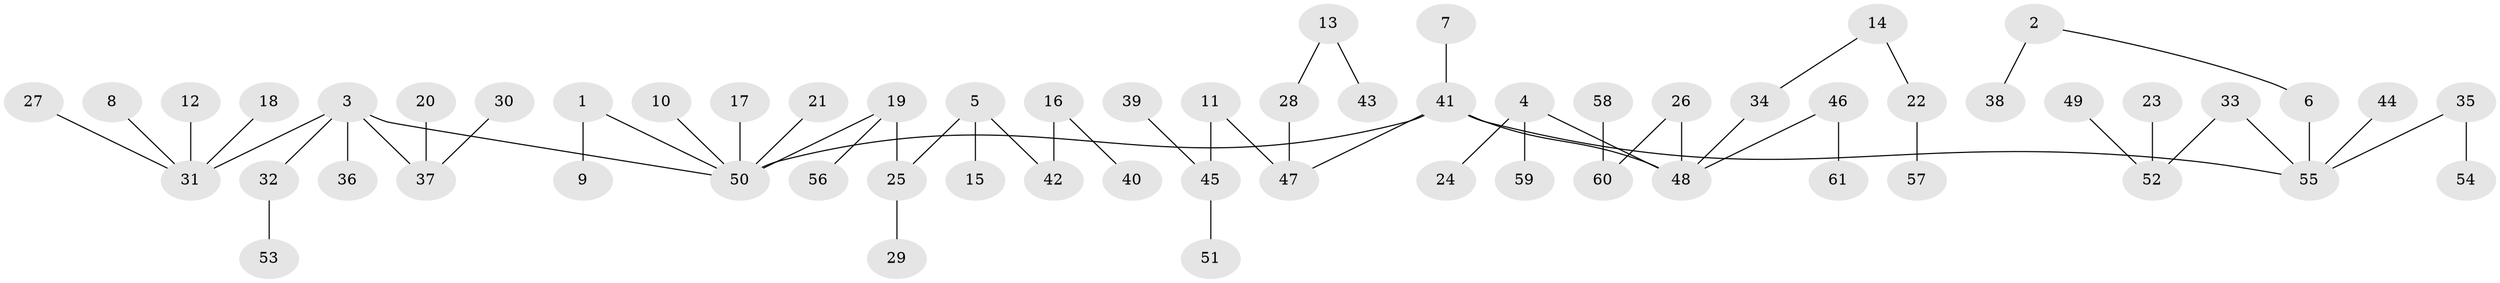 // original degree distribution, {4: 0.03278688524590164, 2: 0.27049180327868855, 9: 0.00819672131147541, 6: 0.02459016393442623, 3: 0.18032786885245902, 1: 0.4672131147540984, 5: 0.01639344262295082}
// Generated by graph-tools (version 1.1) at 2025/26/03/09/25 03:26:26]
// undirected, 61 vertices, 60 edges
graph export_dot {
graph [start="1"]
  node [color=gray90,style=filled];
  1;
  2;
  3;
  4;
  5;
  6;
  7;
  8;
  9;
  10;
  11;
  12;
  13;
  14;
  15;
  16;
  17;
  18;
  19;
  20;
  21;
  22;
  23;
  24;
  25;
  26;
  27;
  28;
  29;
  30;
  31;
  32;
  33;
  34;
  35;
  36;
  37;
  38;
  39;
  40;
  41;
  42;
  43;
  44;
  45;
  46;
  47;
  48;
  49;
  50;
  51;
  52;
  53;
  54;
  55;
  56;
  57;
  58;
  59;
  60;
  61;
  1 -- 9 [weight=1.0];
  1 -- 50 [weight=1.0];
  2 -- 6 [weight=1.0];
  2 -- 38 [weight=1.0];
  3 -- 31 [weight=1.0];
  3 -- 32 [weight=1.0];
  3 -- 36 [weight=1.0];
  3 -- 37 [weight=1.0];
  3 -- 50 [weight=1.0];
  4 -- 24 [weight=1.0];
  4 -- 48 [weight=1.0];
  4 -- 59 [weight=1.0];
  5 -- 15 [weight=1.0];
  5 -- 25 [weight=1.0];
  5 -- 42 [weight=1.0];
  6 -- 55 [weight=1.0];
  7 -- 41 [weight=1.0];
  8 -- 31 [weight=1.0];
  10 -- 50 [weight=1.0];
  11 -- 45 [weight=1.0];
  11 -- 47 [weight=1.0];
  12 -- 31 [weight=1.0];
  13 -- 28 [weight=1.0];
  13 -- 43 [weight=1.0];
  14 -- 22 [weight=1.0];
  14 -- 34 [weight=1.0];
  16 -- 40 [weight=1.0];
  16 -- 42 [weight=1.0];
  17 -- 50 [weight=1.0];
  18 -- 31 [weight=1.0];
  19 -- 25 [weight=1.0];
  19 -- 50 [weight=1.0];
  19 -- 56 [weight=1.0];
  20 -- 37 [weight=1.0];
  21 -- 50 [weight=1.0];
  22 -- 57 [weight=1.0];
  23 -- 52 [weight=1.0];
  25 -- 29 [weight=1.0];
  26 -- 48 [weight=1.0];
  26 -- 60 [weight=1.0];
  27 -- 31 [weight=1.0];
  28 -- 47 [weight=1.0];
  30 -- 37 [weight=1.0];
  32 -- 53 [weight=1.0];
  33 -- 52 [weight=1.0];
  33 -- 55 [weight=1.0];
  34 -- 48 [weight=1.0];
  35 -- 54 [weight=1.0];
  35 -- 55 [weight=1.0];
  39 -- 45 [weight=1.0];
  41 -- 47 [weight=1.0];
  41 -- 48 [weight=1.0];
  41 -- 50 [weight=1.0];
  41 -- 55 [weight=1.0];
  44 -- 55 [weight=1.0];
  45 -- 51 [weight=1.0];
  46 -- 48 [weight=1.0];
  46 -- 61 [weight=1.0];
  49 -- 52 [weight=1.0];
  58 -- 60 [weight=1.0];
}
